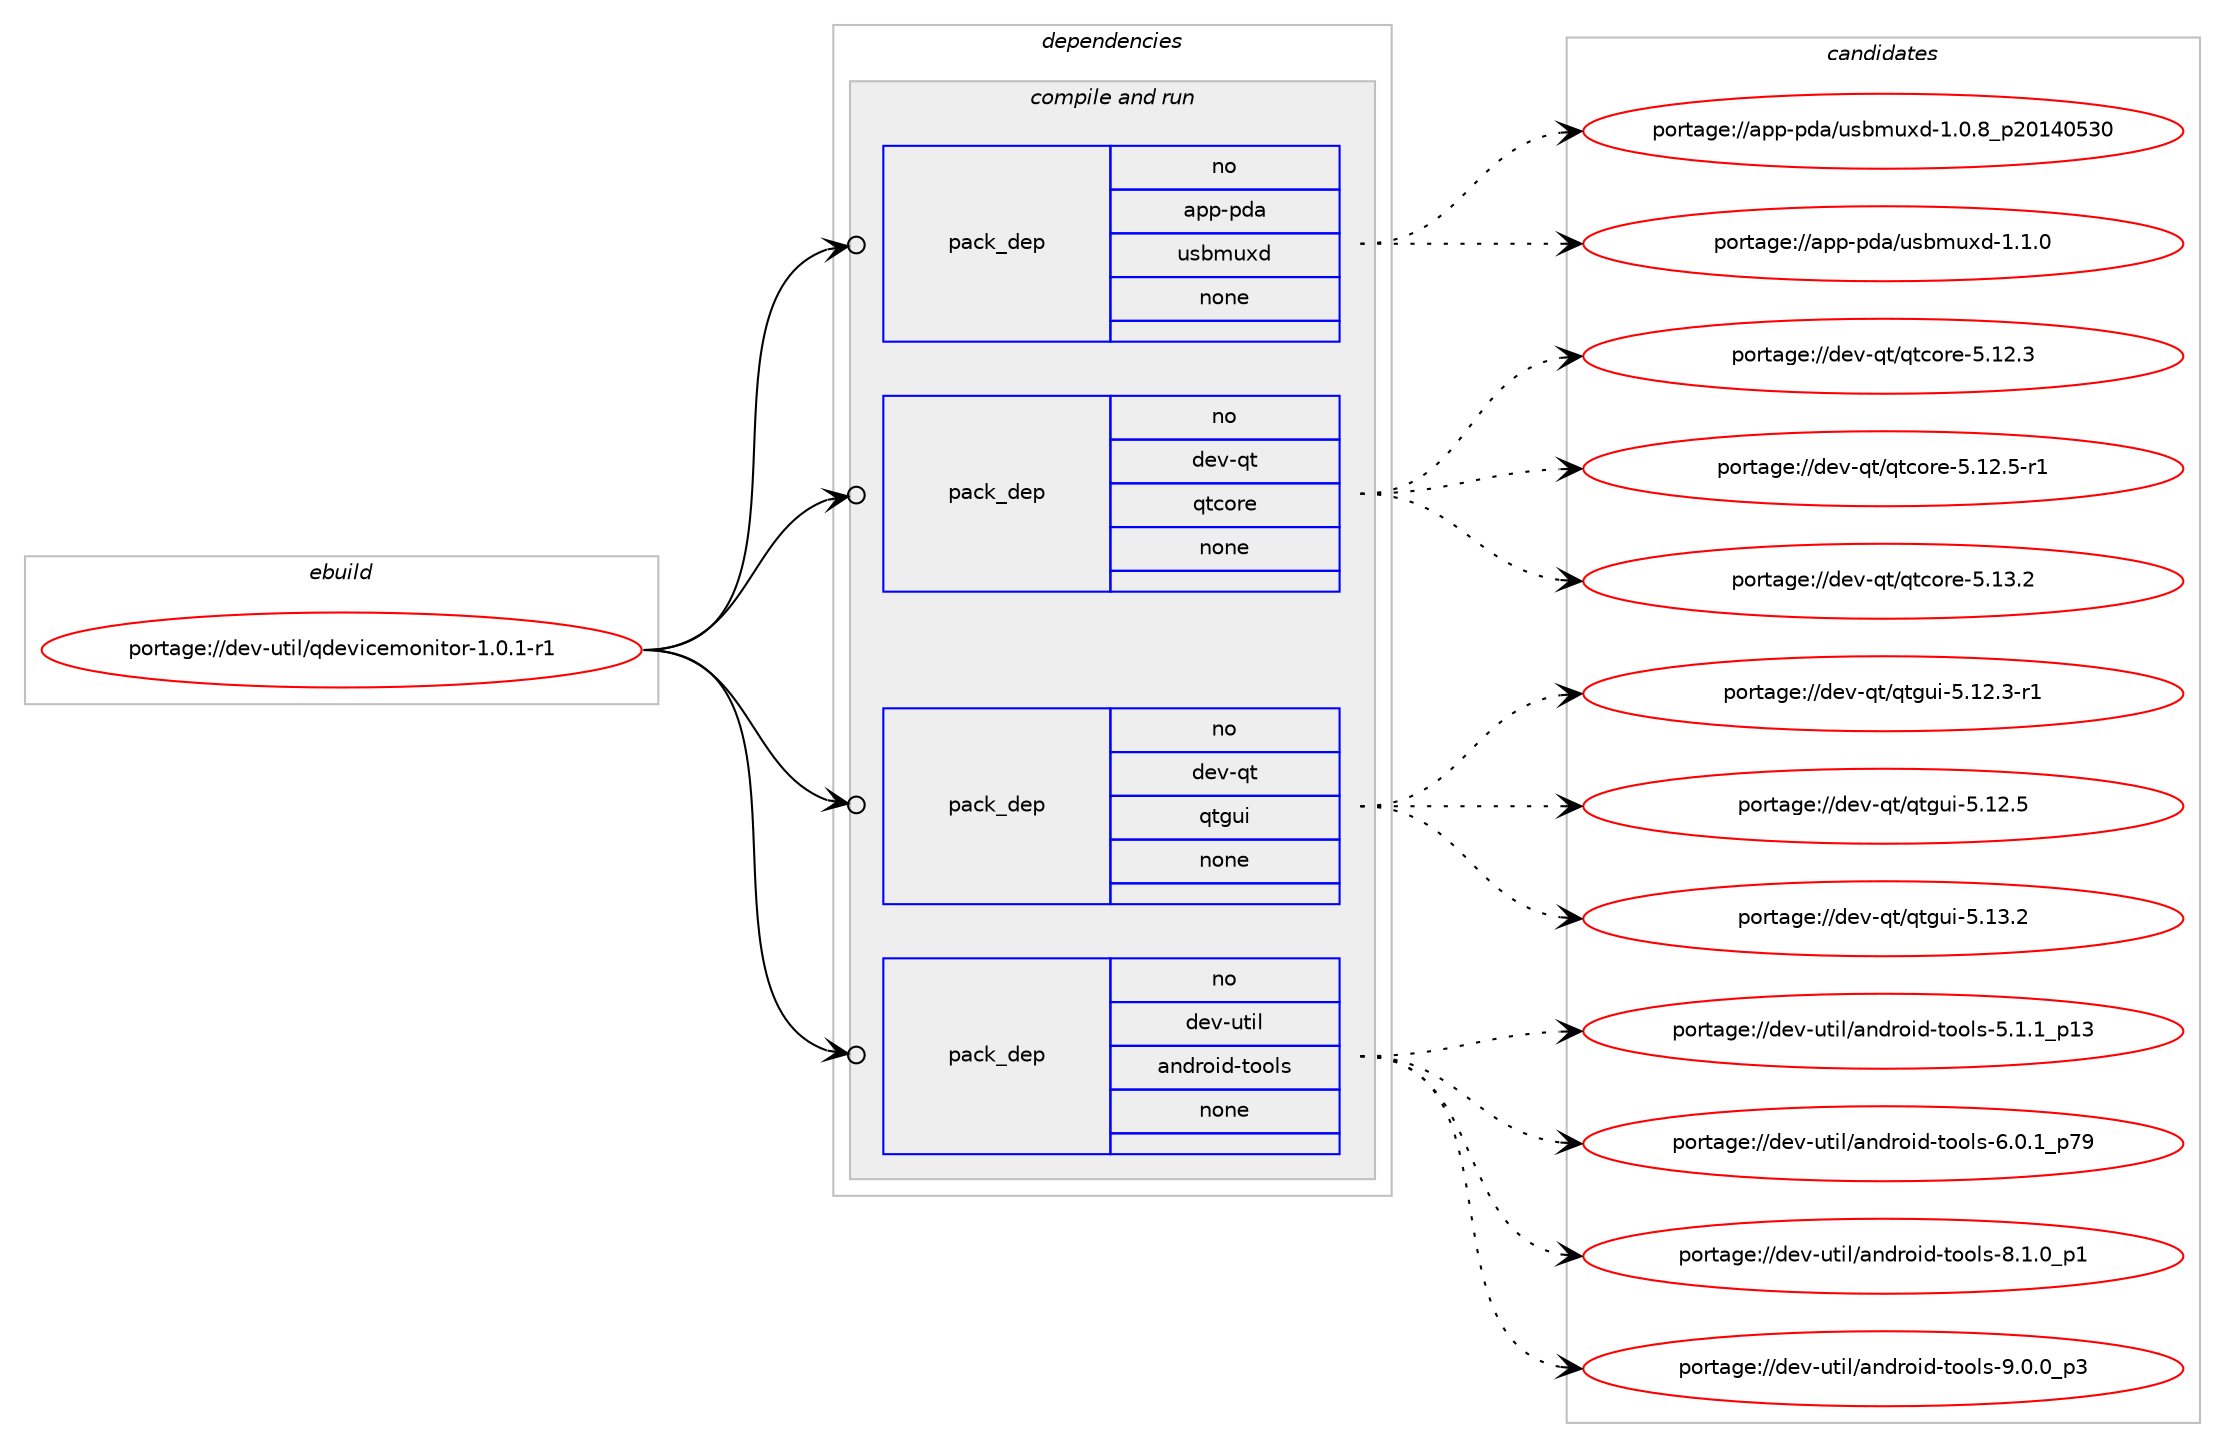 digraph prolog {

# *************
# Graph options
# *************

newrank=true;
concentrate=true;
compound=true;
graph [rankdir=LR,fontname=Helvetica,fontsize=10,ranksep=1.5];#, ranksep=2.5, nodesep=0.2];
edge  [arrowhead=vee];
node  [fontname=Helvetica,fontsize=10];

# **********
# The ebuild
# **********

subgraph cluster_leftcol {
color=gray;
rank=same;
label=<<i>ebuild</i>>;
id [label="portage://dev-util/qdevicemonitor-1.0.1-r1", color=red, width=4, href="../dev-util/qdevicemonitor-1.0.1-r1.svg"];
}

# ****************
# The dependencies
# ****************

subgraph cluster_midcol {
color=gray;
label=<<i>dependencies</i>>;
subgraph cluster_compile {
fillcolor="#eeeeee";
style=filled;
label=<<i>compile</i>>;
}
subgraph cluster_compileandrun {
fillcolor="#eeeeee";
style=filled;
label=<<i>compile and run</i>>;
subgraph pack189414 {
dependency264804 [label=<<TABLE BORDER="0" CELLBORDER="1" CELLSPACING="0" CELLPADDING="4" WIDTH="220"><TR><TD ROWSPAN="6" CELLPADDING="30">pack_dep</TD></TR><TR><TD WIDTH="110">no</TD></TR><TR><TD>app-pda</TD></TR><TR><TD>usbmuxd</TD></TR><TR><TD>none</TD></TR><TR><TD></TD></TR></TABLE>>, shape=none, color=blue];
}
id:e -> dependency264804:w [weight=20,style="solid",arrowhead="odotvee"];
subgraph pack189415 {
dependency264805 [label=<<TABLE BORDER="0" CELLBORDER="1" CELLSPACING="0" CELLPADDING="4" WIDTH="220"><TR><TD ROWSPAN="6" CELLPADDING="30">pack_dep</TD></TR><TR><TD WIDTH="110">no</TD></TR><TR><TD>dev-qt</TD></TR><TR><TD>qtcore</TD></TR><TR><TD>none</TD></TR><TR><TD></TD></TR></TABLE>>, shape=none, color=blue];
}
id:e -> dependency264805:w [weight=20,style="solid",arrowhead="odotvee"];
subgraph pack189416 {
dependency264806 [label=<<TABLE BORDER="0" CELLBORDER="1" CELLSPACING="0" CELLPADDING="4" WIDTH="220"><TR><TD ROWSPAN="6" CELLPADDING="30">pack_dep</TD></TR><TR><TD WIDTH="110">no</TD></TR><TR><TD>dev-qt</TD></TR><TR><TD>qtgui</TD></TR><TR><TD>none</TD></TR><TR><TD></TD></TR></TABLE>>, shape=none, color=blue];
}
id:e -> dependency264806:w [weight=20,style="solid",arrowhead="odotvee"];
subgraph pack189417 {
dependency264807 [label=<<TABLE BORDER="0" CELLBORDER="1" CELLSPACING="0" CELLPADDING="4" WIDTH="220"><TR><TD ROWSPAN="6" CELLPADDING="30">pack_dep</TD></TR><TR><TD WIDTH="110">no</TD></TR><TR><TD>dev-util</TD></TR><TR><TD>android-tools</TD></TR><TR><TD>none</TD></TR><TR><TD></TD></TR></TABLE>>, shape=none, color=blue];
}
id:e -> dependency264807:w [weight=20,style="solid",arrowhead="odotvee"];
}
subgraph cluster_run {
fillcolor="#eeeeee";
style=filled;
label=<<i>run</i>>;
}
}

# **************
# The candidates
# **************

subgraph cluster_choices {
rank=same;
color=gray;
label=<<i>candidates</i>>;

subgraph choice189414 {
color=black;
nodesep=1;
choiceportage9711211245112100974711711598109117120100454946484656951125048495248535148 [label="portage://app-pda/usbmuxd-1.0.8_p20140530", color=red, width=4,href="../app-pda/usbmuxd-1.0.8_p20140530.svg"];
choiceportage9711211245112100974711711598109117120100454946494648 [label="portage://app-pda/usbmuxd-1.1.0", color=red, width=4,href="../app-pda/usbmuxd-1.1.0.svg"];
dependency264804:e -> choiceportage9711211245112100974711711598109117120100454946484656951125048495248535148:w [style=dotted,weight="100"];
dependency264804:e -> choiceportage9711211245112100974711711598109117120100454946494648:w [style=dotted,weight="100"];
}
subgraph choice189415 {
color=black;
nodesep=1;
choiceportage10010111845113116471131169911111410145534649504651 [label="portage://dev-qt/qtcore-5.12.3", color=red, width=4,href="../dev-qt/qtcore-5.12.3.svg"];
choiceportage100101118451131164711311699111114101455346495046534511449 [label="portage://dev-qt/qtcore-5.12.5-r1", color=red, width=4,href="../dev-qt/qtcore-5.12.5-r1.svg"];
choiceportage10010111845113116471131169911111410145534649514650 [label="portage://dev-qt/qtcore-5.13.2", color=red, width=4,href="../dev-qt/qtcore-5.13.2.svg"];
dependency264805:e -> choiceportage10010111845113116471131169911111410145534649504651:w [style=dotted,weight="100"];
dependency264805:e -> choiceportage100101118451131164711311699111114101455346495046534511449:w [style=dotted,weight="100"];
dependency264805:e -> choiceportage10010111845113116471131169911111410145534649514650:w [style=dotted,weight="100"];
}
subgraph choice189416 {
color=black;
nodesep=1;
choiceportage1001011184511311647113116103117105455346495046514511449 [label="portage://dev-qt/qtgui-5.12.3-r1", color=red, width=4,href="../dev-qt/qtgui-5.12.3-r1.svg"];
choiceportage100101118451131164711311610311710545534649504653 [label="portage://dev-qt/qtgui-5.12.5", color=red, width=4,href="../dev-qt/qtgui-5.12.5.svg"];
choiceportage100101118451131164711311610311710545534649514650 [label="portage://dev-qt/qtgui-5.13.2", color=red, width=4,href="../dev-qt/qtgui-5.13.2.svg"];
dependency264806:e -> choiceportage1001011184511311647113116103117105455346495046514511449:w [style=dotted,weight="100"];
dependency264806:e -> choiceportage100101118451131164711311610311710545534649504653:w [style=dotted,weight="100"];
dependency264806:e -> choiceportage100101118451131164711311610311710545534649514650:w [style=dotted,weight="100"];
}
subgraph choice189417 {
color=black;
nodesep=1;
choiceportage10010111845117116105108479711010011411110510045116111111108115455346494649951124951 [label="portage://dev-util/android-tools-5.1.1_p13", color=red, width=4,href="../dev-util/android-tools-5.1.1_p13.svg"];
choiceportage10010111845117116105108479711010011411110510045116111111108115455446484649951125557 [label="portage://dev-util/android-tools-6.0.1_p79", color=red, width=4,href="../dev-util/android-tools-6.0.1_p79.svg"];
choiceportage100101118451171161051084797110100114111105100451161111111081154556464946489511249 [label="portage://dev-util/android-tools-8.1.0_p1", color=red, width=4,href="../dev-util/android-tools-8.1.0_p1.svg"];
choiceportage100101118451171161051084797110100114111105100451161111111081154557464846489511251 [label="portage://dev-util/android-tools-9.0.0_p3", color=red, width=4,href="../dev-util/android-tools-9.0.0_p3.svg"];
dependency264807:e -> choiceportage10010111845117116105108479711010011411110510045116111111108115455346494649951124951:w [style=dotted,weight="100"];
dependency264807:e -> choiceportage10010111845117116105108479711010011411110510045116111111108115455446484649951125557:w [style=dotted,weight="100"];
dependency264807:e -> choiceportage100101118451171161051084797110100114111105100451161111111081154556464946489511249:w [style=dotted,weight="100"];
dependency264807:e -> choiceportage100101118451171161051084797110100114111105100451161111111081154557464846489511251:w [style=dotted,weight="100"];
}
}

}
